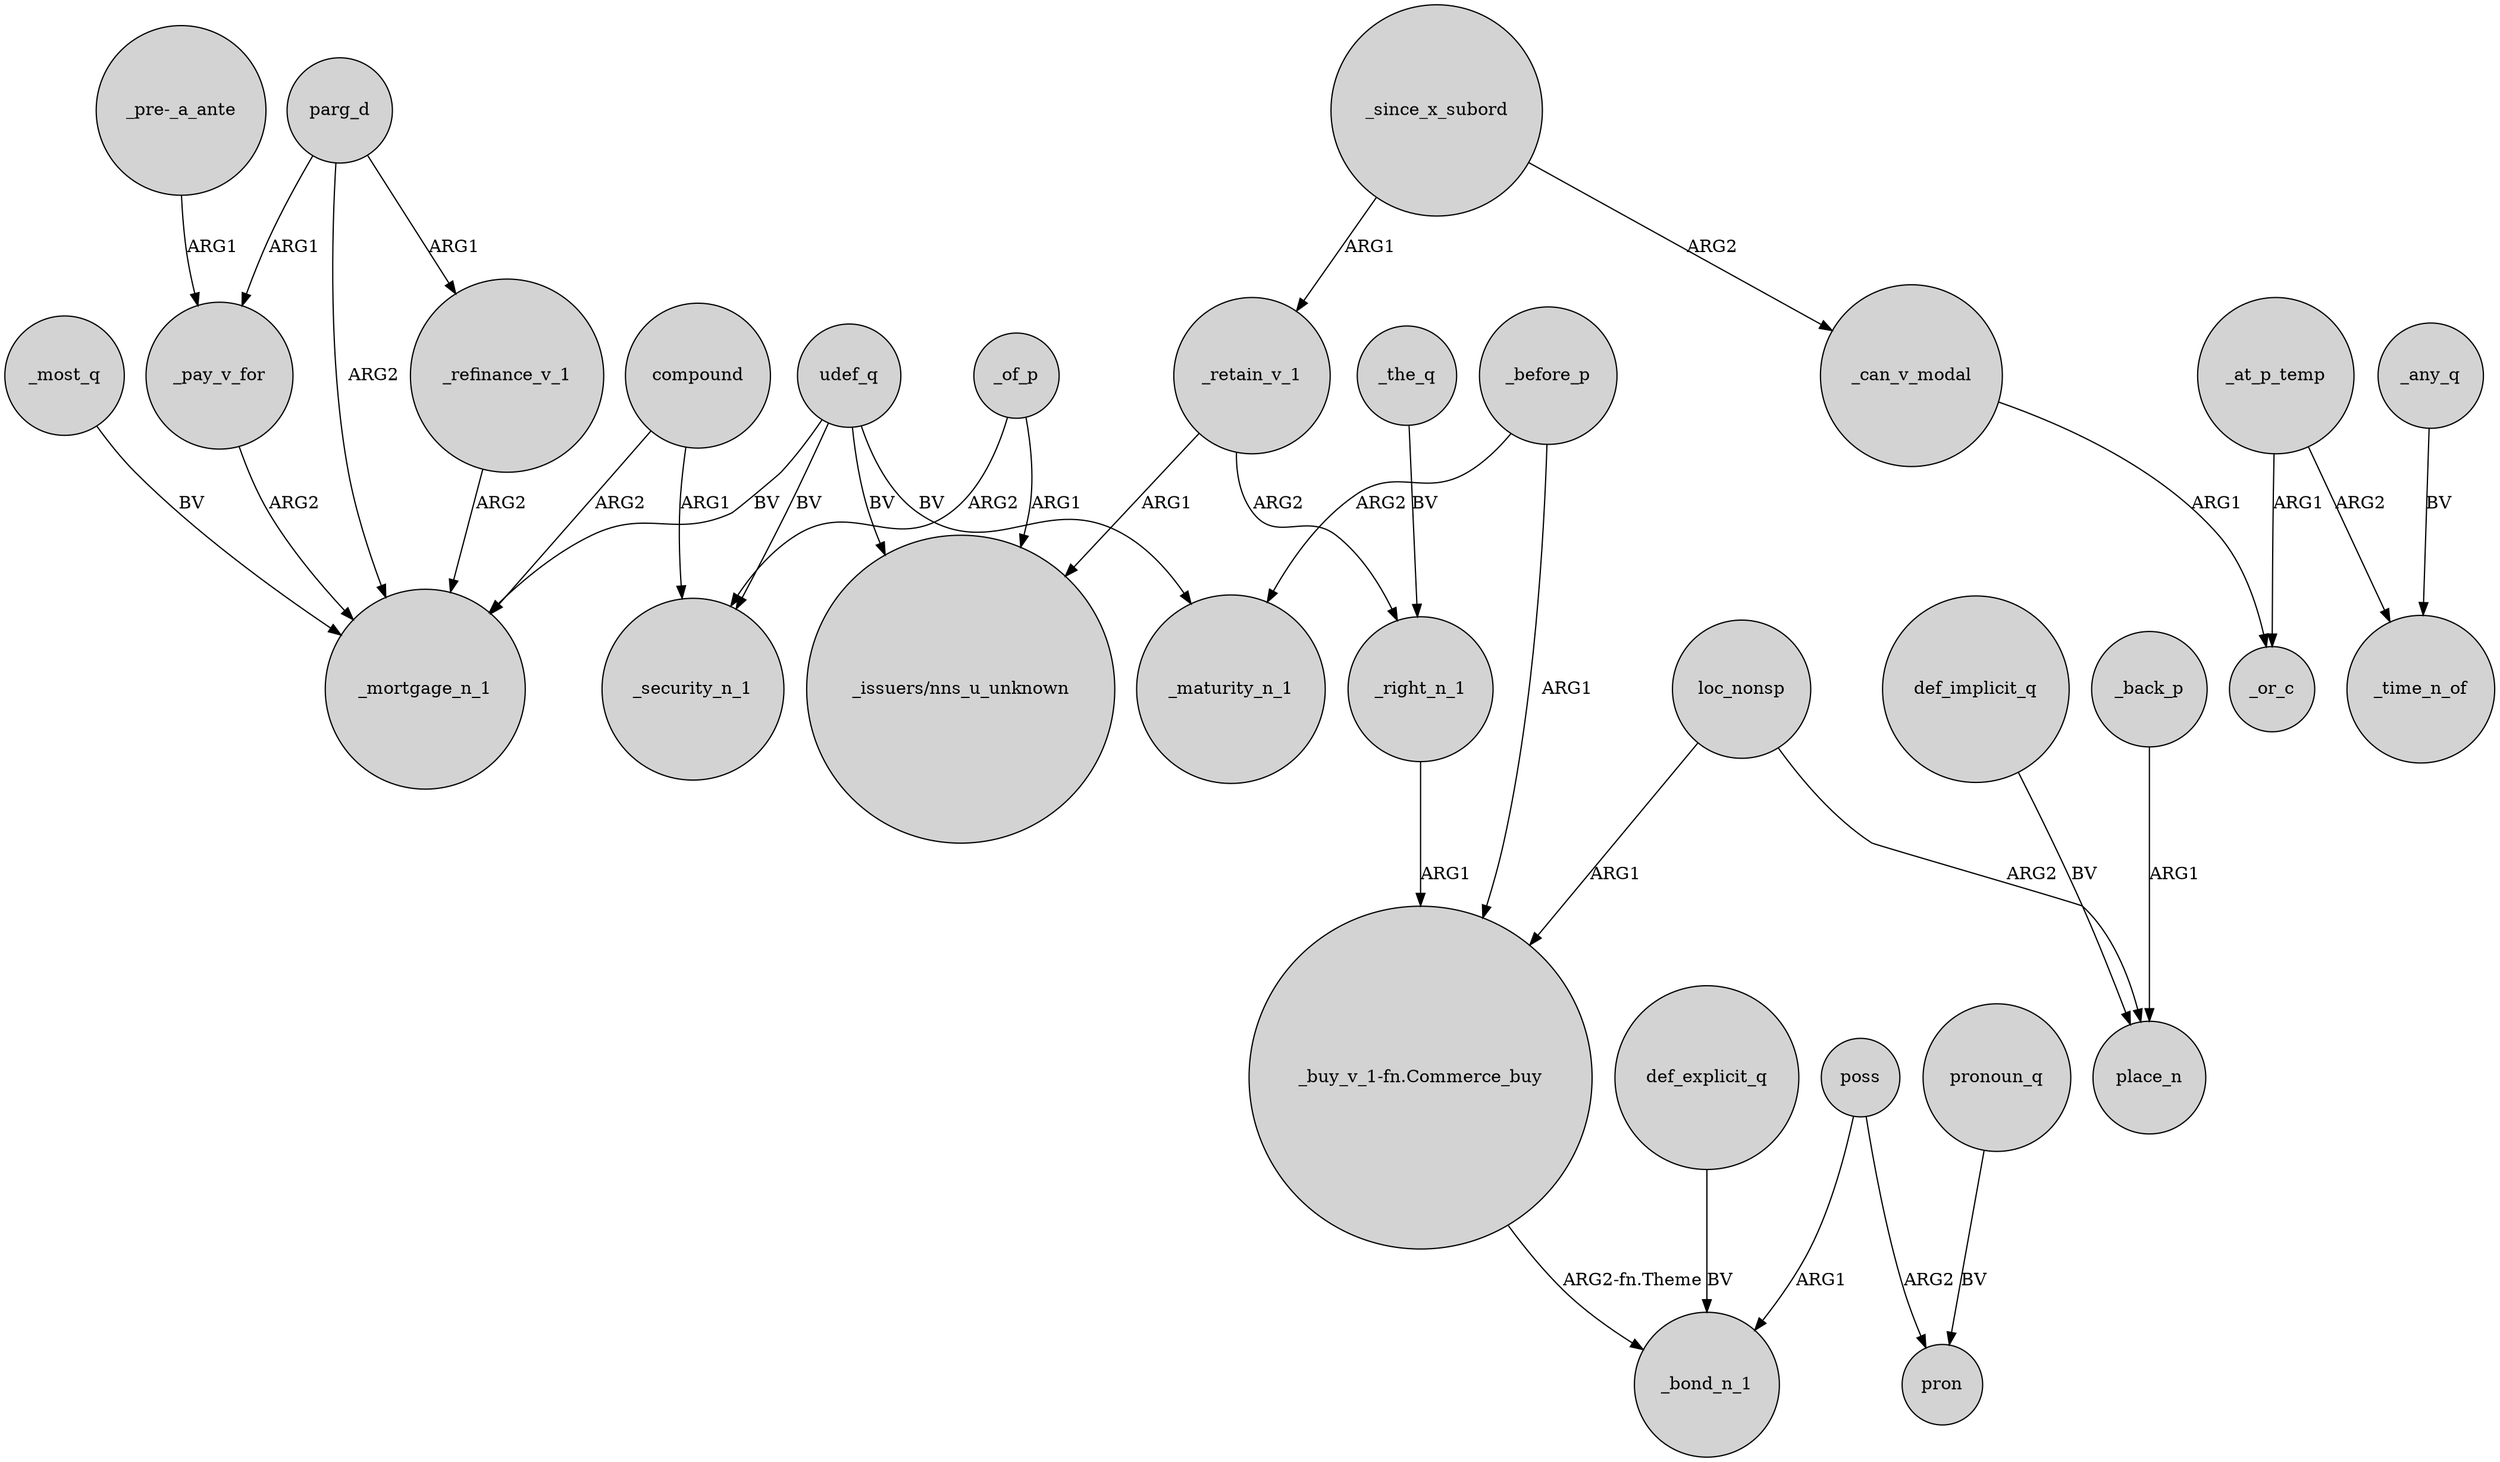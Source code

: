 digraph {
	node [shape=circle style=filled]
	udef_q -> _mortgage_n_1 [label=BV]
	poss -> pron [label=ARG2]
	_any_q -> _time_n_of [label=BV]
	"_pre-_a_ante" -> _pay_v_for [label=ARG1]
	_before_p -> _maturity_n_1 [label=ARG2]
	compound -> _mortgage_n_1 [label=ARG2]
	_at_p_temp -> _time_n_of [label=ARG2]
	def_implicit_q -> place_n [label=BV]
	udef_q -> _maturity_n_1 [label=BV]
	compound -> _security_n_1 [label=ARG1]
	parg_d -> _mortgage_n_1 [label=ARG2]
	_can_v_modal -> _or_c [label=ARG1]
	udef_q -> "_issuers/nns_u_unknown" [label=BV]
	_of_p -> _security_n_1 [label=ARG2]
	pronoun_q -> pron [label=BV]
	_at_p_temp -> _or_c [label=ARG1]
	parg_d -> _refinance_v_1 [label=ARG1]
	_right_n_1 -> "_buy_v_1-fn.Commerce_buy" [label=ARG1]
	_since_x_subord -> _retain_v_1 [label=ARG1]
	_pay_v_for -> _mortgage_n_1 [label=ARG2]
	_most_q -> _mortgage_n_1 [label=BV]
	"_buy_v_1-fn.Commerce_buy" -> _bond_n_1 [label="ARG2-fn.Theme"]
	_retain_v_1 -> "_issuers/nns_u_unknown" [label=ARG1]
	_of_p -> "_issuers/nns_u_unknown" [label=ARG1]
	_the_q -> _right_n_1 [label=BV]
	_retain_v_1 -> _right_n_1 [label=ARG2]
	loc_nonsp -> place_n [label=ARG2]
	_back_p -> place_n [label=ARG1]
	poss -> _bond_n_1 [label=ARG1]
	_refinance_v_1 -> _mortgage_n_1 [label=ARG2]
	def_explicit_q -> _bond_n_1 [label=BV]
	_before_p -> "_buy_v_1-fn.Commerce_buy" [label=ARG1]
	_since_x_subord -> _can_v_modal [label=ARG2]
	loc_nonsp -> "_buy_v_1-fn.Commerce_buy" [label=ARG1]
	parg_d -> _pay_v_for [label=ARG1]
	udef_q -> _security_n_1 [label=BV]
}
